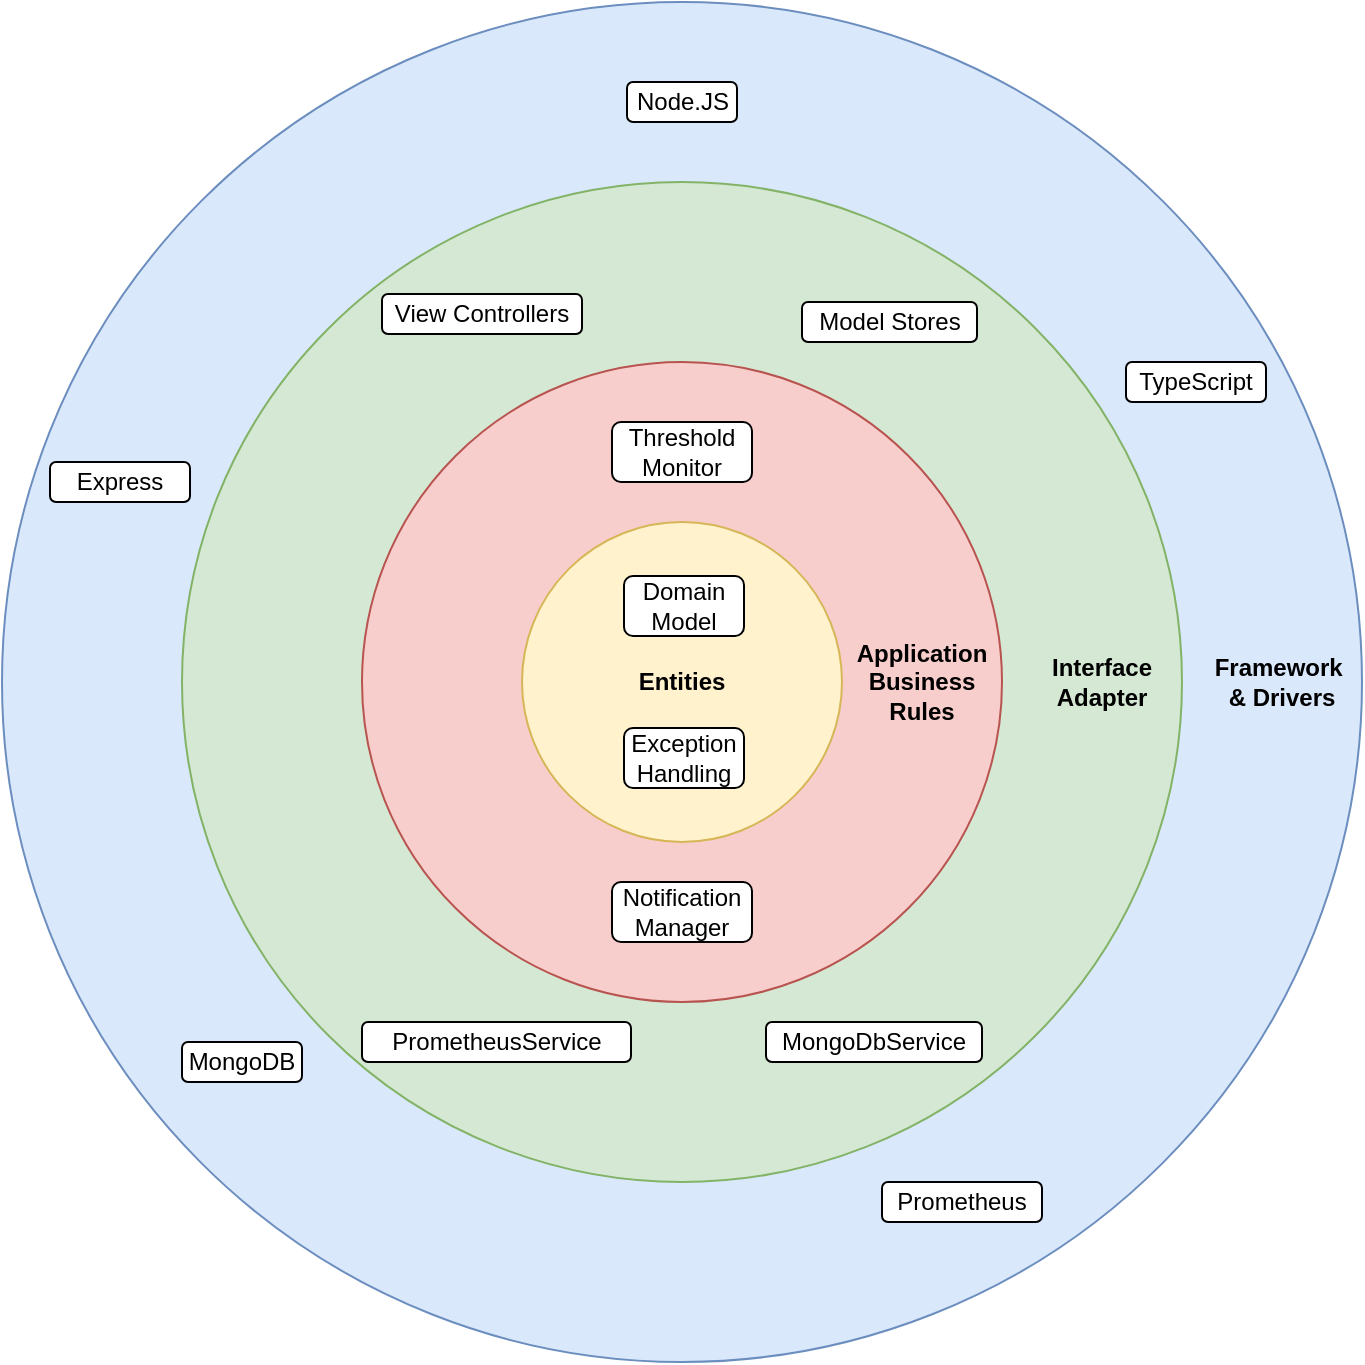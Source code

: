 <mxfile version="17.4.0" type="device"><diagram id="J7SJuvXmUDCpgD-EOsej" name="Page-1"><mxGraphModel dx="1422" dy="680" grid="1" gridSize="10" guides="1" tooltips="1" connect="1" arrows="1" fold="1" page="1" pageScale="1" pageWidth="850" pageHeight="1100" math="0" shadow="0"><root><mxCell id="0"/><mxCell id="1" parent="0"/><mxCell id="DH744E-QInVpVE7m2hf_-7" value="" style="ellipse;whiteSpace=wrap;html=1;aspect=fixed;fillColor=#dae8fc;strokeColor=#6c8ebf;" parent="1" vertex="1"><mxGeometry x="80" y="380" width="680" height="680" as="geometry"/></mxCell><mxCell id="DH744E-QInVpVE7m2hf_-6" value="" style="ellipse;whiteSpace=wrap;html=1;aspect=fixed;fillColor=#d5e8d4;strokeColor=#82b366;" parent="1" vertex="1"><mxGeometry x="170" y="470" width="500" height="500" as="geometry"/></mxCell><mxCell id="DH744E-QInVpVE7m2hf_-5" value="" style="ellipse;whiteSpace=wrap;html=1;aspect=fixed;fillColor=#f8cecc;strokeColor=#b85450;" parent="1" vertex="1"><mxGeometry x="260" y="560" width="320" height="320" as="geometry"/></mxCell><mxCell id="DH744E-QInVpVE7m2hf_-4" value="" style="ellipse;whiteSpace=wrap;html=1;aspect=fixed;labelBackgroundColor=none;fillColor=#fff2cc;strokeColor=#d6b656;" parent="1" vertex="1"><mxGeometry x="340" y="640" width="160" height="160" as="geometry"/></mxCell><mxCell id="_9GvtzLEMhLRBYuVsWSU-1" value="MongoDB" style="rounded=1;whiteSpace=wrap;html=1;" parent="1" vertex="1"><mxGeometry x="170" y="900" width="60" height="20" as="geometry"/></mxCell><mxCell id="_9GvtzLEMhLRBYuVsWSU-2" value="Prometheus" style="rounded=1;whiteSpace=wrap;html=1;" parent="1" vertex="1"><mxGeometry x="520" y="970" width="80" height="20" as="geometry"/></mxCell><mxCell id="_9GvtzLEMhLRBYuVsWSU-3" value="Framework&amp;nbsp; &amp;amp; Drivers" style="text;html=1;strokeColor=none;fillColor=none;align=center;verticalAlign=middle;whiteSpace=wrap;rounded=0;fontStyle=1" parent="1" vertex="1"><mxGeometry x="690" y="705" width="60" height="30" as="geometry"/></mxCell><mxCell id="_9GvtzLEMhLRBYuVsWSU-4" value="Node.JS" style="rounded=1;whiteSpace=wrap;html=1;" parent="1" vertex="1"><mxGeometry x="392.5" y="420" width="55" height="20" as="geometry"/></mxCell><mxCell id="_9GvtzLEMhLRBYuVsWSU-6" value="Entities" style="text;html=1;strokeColor=none;fillColor=none;align=center;verticalAlign=middle;whiteSpace=wrap;rounded=0;fontStyle=1" parent="1" vertex="1"><mxGeometry x="390" y="705" width="60" height="30" as="geometry"/></mxCell><mxCell id="_9GvtzLEMhLRBYuVsWSU-11" value="Application Business Rules" style="text;html=1;strokeColor=none;fillColor=none;align=center;verticalAlign=middle;whiteSpace=wrap;rounded=1;fontStyle=1" parent="1" vertex="1"><mxGeometry x="510" y="705" width="60" height="30" as="geometry"/></mxCell><mxCell id="_9GvtzLEMhLRBYuVsWSU-13" value="Interface Adapter" style="text;html=1;strokeColor=none;fillColor=none;align=center;verticalAlign=middle;whiteSpace=wrap;rounded=0;fontStyle=1" parent="1" vertex="1"><mxGeometry x="600" y="705" width="60" height="30" as="geometry"/></mxCell><mxCell id="_9GvtzLEMhLRBYuVsWSU-14" value="PrometheusService" style="rounded=1;whiteSpace=wrap;html=1;" parent="1" vertex="1"><mxGeometry x="260" y="890" width="134.5" height="20" as="geometry"/></mxCell><mxCell id="_9GvtzLEMhLRBYuVsWSU-15" value="MongoDbService" style="rounded=1;whiteSpace=wrap;html=1;" parent="1" vertex="1"><mxGeometry x="462" y="890" width="108" height="20" as="geometry"/></mxCell><mxCell id="_9GvtzLEMhLRBYuVsWSU-16" value="View Controllers" style="rounded=1;whiteSpace=wrap;html=1;gradientColor=none;" parent="1" vertex="1"><mxGeometry x="270" y="526" width="100" height="20" as="geometry"/></mxCell><mxCell id="_9GvtzLEMhLRBYuVsWSU-17" value="Threshold Monitor" style="rounded=1;whiteSpace=wrap;html=1;" parent="1" vertex="1"><mxGeometry x="385" y="590" width="70" height="30" as="geometry"/></mxCell><mxCell id="DH744E-QInVpVE7m2hf_-8" value="Domain Model" style="text;html=1;align=center;verticalAlign=middle;whiteSpace=wrap;rounded=1;fillColor=default;strokeColor=default;" parent="1" vertex="1"><mxGeometry x="391" y="667" width="60" height="30" as="geometry"/></mxCell><mxCell id="DH744E-QInVpVE7m2hf_-10" value="Exception Handling" style="text;html=1;strokeColor=default;fillColor=default;align=center;verticalAlign=middle;whiteSpace=wrap;rounded=1;" parent="1" vertex="1"><mxGeometry x="391" y="743" width="60" height="30" as="geometry"/></mxCell><mxCell id="DH744E-QInVpVE7m2hf_-11" value="Notification Manager" style="text;html=1;strokeColor=default;fillColor=default;align=center;verticalAlign=middle;whiteSpace=wrap;rounded=1;" parent="1" vertex="1"><mxGeometry x="385" y="820" width="70" height="30" as="geometry"/></mxCell><mxCell id="DH744E-QInVpVE7m2hf_-13" value="TypeScript" style="rounded=1;whiteSpace=wrap;html=1;" parent="1" vertex="1"><mxGeometry x="642" y="560" width="70" height="20" as="geometry"/></mxCell><mxCell id="DH744E-QInVpVE7m2hf_-14" value="Express" style="rounded=1;whiteSpace=wrap;html=1;" parent="1" vertex="1"><mxGeometry x="104" y="610" width="70" height="20" as="geometry"/></mxCell><mxCell id="1LGSD079j5nWtYzWwAAj-1" value="Model Stores" style="rounded=1;whiteSpace=wrap;html=1;" vertex="1" parent="1"><mxGeometry x="480" y="530" width="87.5" height="20" as="geometry"/></mxCell></root></mxGraphModel></diagram></mxfile>